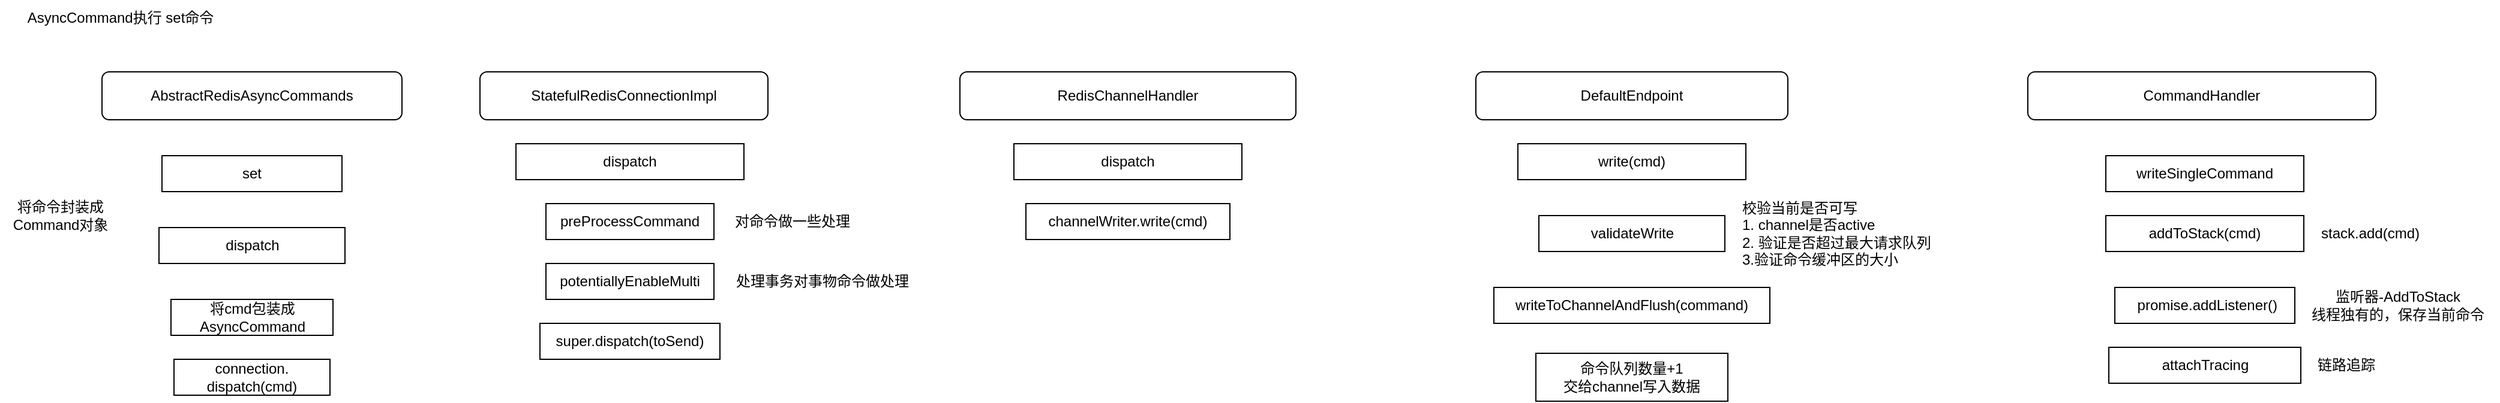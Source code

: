 <mxfile version="23.0.2" type="github">
  <diagram name="第 1 页" id="_IAX3RjcnuZSPw6MRS_n">
    <mxGraphModel dx="1034" dy="483" grid="1" gridSize="10" guides="1" tooltips="1" connect="1" arrows="1" fold="1" page="1" pageScale="1" pageWidth="4681" pageHeight="3300" math="0" shadow="0">
      <root>
        <mxCell id="0" />
        <mxCell id="1" parent="0" />
        <mxCell id="ggBCpc5UuF6ly49hx84A-2" value="AsyncCommand执行 set命令" style="text;html=1;align=center;verticalAlign=middle;resizable=0;points=[];autosize=1;strokeColor=none;fillColor=none;" parent="1" vertex="1">
          <mxGeometry x="110" y="90" width="180" height="30" as="geometry" />
        </mxCell>
        <mxCell id="ggBCpc5UuF6ly49hx84A-4" value="set" style="whiteSpace=wrap;html=1;" parent="1" vertex="1">
          <mxGeometry x="235" y="220" width="150" height="30" as="geometry" />
        </mxCell>
        <mxCell id="ggBCpc5UuF6ly49hx84A-5" value="dispatch" style="whiteSpace=wrap;html=1;" parent="1" vertex="1">
          <mxGeometry x="232.5" y="280" width="155" height="30" as="geometry" />
        </mxCell>
        <mxCell id="ggBCpc5UuF6ly49hx84A-6" value="将命令封装成&lt;br&gt;Command对象" style="text;html=1;align=center;verticalAlign=middle;resizable=0;points=[];autosize=1;strokeColor=none;fillColor=none;" parent="1" vertex="1">
          <mxGeometry x="100" y="250" width="100" height="40" as="geometry" />
        </mxCell>
        <mxCell id="ggBCpc5UuF6ly49hx84A-7" value="将cmd包装成&lt;br style=&quot;border-color: var(--border-color);&quot;&gt;AsyncCommand" style="whiteSpace=wrap;html=1;" parent="1" vertex="1">
          <mxGeometry x="242.5" y="340" width="135" height="30" as="geometry" />
        </mxCell>
        <mxCell id="ggBCpc5UuF6ly49hx84A-8" value="connection.&lt;br&gt;dispatch(cmd)" style="whiteSpace=wrap;html=1;" parent="1" vertex="1">
          <mxGeometry x="245" y="390" width="130" height="30" as="geometry" />
        </mxCell>
        <mxCell id="ggBCpc5UuF6ly49hx84A-9" value="StatefulRedisConnectionImpl" style="rounded=1;whiteSpace=wrap;html=1;" parent="1" vertex="1">
          <mxGeometry x="500" y="150" width="240" height="40" as="geometry" />
        </mxCell>
        <mxCell id="ggBCpc5UuF6ly49hx84A-10" value="dispatch" style="whiteSpace=wrap;html=1;" parent="1" vertex="1">
          <mxGeometry x="530" y="210" width="190" height="30" as="geometry" />
        </mxCell>
        <mxCell id="ggBCpc5UuF6ly49hx84A-11" value="preProcessCommand" style="whiteSpace=wrap;html=1;" parent="1" vertex="1">
          <mxGeometry x="555" y="260" width="140" height="30" as="geometry" />
        </mxCell>
        <mxCell id="ggBCpc5UuF6ly49hx84A-12" value="对命令做一些处理" style="text;html=1;align=center;verticalAlign=middle;resizable=0;points=[];autosize=1;strokeColor=none;fillColor=none;" parent="1" vertex="1">
          <mxGeometry x="700" y="260" width="120" height="30" as="geometry" />
        </mxCell>
        <mxCell id="ggBCpc5UuF6ly49hx84A-13" value="potentiallyEnableMulti" style="whiteSpace=wrap;html=1;" parent="1" vertex="1">
          <mxGeometry x="555" y="310" width="140" height="30" as="geometry" />
        </mxCell>
        <mxCell id="ggBCpc5UuF6ly49hx84A-14" value="AbstractRedisAsyncCommands" style="rounded=1;whiteSpace=wrap;html=1;" parent="1" vertex="1">
          <mxGeometry x="185" y="150" width="250" height="40" as="geometry" />
        </mxCell>
        <mxCell id="ggBCpc5UuF6ly49hx84A-15" value="处理事务对事物命令做处理" style="text;html=1;align=center;verticalAlign=middle;resizable=0;points=[];autosize=1;strokeColor=none;fillColor=none;" parent="1" vertex="1">
          <mxGeometry x="700" y="310" width="170" height="30" as="geometry" />
        </mxCell>
        <mxCell id="ggBCpc5UuF6ly49hx84A-16" value="super.dispatch(toSend)" style="whiteSpace=wrap;html=1;" parent="1" vertex="1">
          <mxGeometry x="550" y="360" width="150" height="30" as="geometry" />
        </mxCell>
        <mxCell id="ggBCpc5UuF6ly49hx84A-17" value="RedisChannelHandler" style="rounded=1;whiteSpace=wrap;html=1;" parent="1" vertex="1">
          <mxGeometry x="900" y="150" width="280" height="40" as="geometry" />
        </mxCell>
        <mxCell id="ggBCpc5UuF6ly49hx84A-19" value="dispatch" style="whiteSpace=wrap;html=1;" parent="1" vertex="1">
          <mxGeometry x="945" y="210" width="190" height="30" as="geometry" />
        </mxCell>
        <mxCell id="ggBCpc5UuF6ly49hx84A-20" value="channelWriter.write(cmd)" style="whiteSpace=wrap;html=1;" parent="1" vertex="1">
          <mxGeometry x="955" y="260" width="170" height="30" as="geometry" />
        </mxCell>
        <mxCell id="ggBCpc5UuF6ly49hx84A-21" value="DefaultEndpoint" style="rounded=1;whiteSpace=wrap;html=1;" parent="1" vertex="1">
          <mxGeometry x="1330" y="150" width="260" height="40" as="geometry" />
        </mxCell>
        <mxCell id="ggBCpc5UuF6ly49hx84A-23" value="write(cmd)" style="rounded=0;whiteSpace=wrap;html=1;" parent="1" vertex="1">
          <mxGeometry x="1365" y="210" width="190" height="30" as="geometry" />
        </mxCell>
        <mxCell id="ggBCpc5UuF6ly49hx84A-24" value="validateWrite" style="whiteSpace=wrap;html=1;" parent="1" vertex="1">
          <mxGeometry x="1382.5" y="270" width="155" height="30" as="geometry" />
        </mxCell>
        <mxCell id="ggBCpc5UuF6ly49hx84A-25" value="校验当前是否可写&lt;br&gt;1. channel是否active&lt;br&gt;2. 验证是否超过最大请求队列&lt;br&gt;3.验证命令缓冲区的大小" style="text;html=1;align=left;verticalAlign=middle;resizable=0;points=[];autosize=1;strokeColor=none;fillColor=none;" parent="1" vertex="1">
          <mxGeometry x="1550" y="250" width="180" height="70" as="geometry" />
        </mxCell>
        <mxCell id="ggBCpc5UuF6ly49hx84A-26" value="writeToChannelAndFlush(command)" style="rounded=0;whiteSpace=wrap;html=1;" parent="1" vertex="1">
          <mxGeometry x="1345" y="330" width="230" height="30" as="geometry" />
        </mxCell>
        <mxCell id="ggBCpc5UuF6ly49hx84A-28" value="命令队列数量+1&lt;br&gt;交给channel写入数据" style="whiteSpace=wrap;html=1;" parent="1" vertex="1">
          <mxGeometry x="1380" y="385" width="160" height="40" as="geometry" />
        </mxCell>
        <mxCell id="Qy5x4adVrWkrn4o4-2BK-1" value="CommandHandler" style="rounded=1;whiteSpace=wrap;html=1;" vertex="1" parent="1">
          <mxGeometry x="1790" y="150" width="290" height="40" as="geometry" />
        </mxCell>
        <mxCell id="Qy5x4adVrWkrn4o4-2BK-2" value="writeSingleCommand" style="whiteSpace=wrap;html=1;" vertex="1" parent="1">
          <mxGeometry x="1855" y="220" width="165" height="30" as="geometry" />
        </mxCell>
        <mxCell id="Qy5x4adVrWkrn4o4-2BK-3" value="addToStack(cmd)" style="whiteSpace=wrap;html=1;" vertex="1" parent="1">
          <mxGeometry x="1855" y="270" width="165" height="30" as="geometry" />
        </mxCell>
        <mxCell id="Qy5x4adVrWkrn4o4-2BK-4" value="stack.add(cmd)" style="text;html=1;align=center;verticalAlign=middle;resizable=0;points=[];autosize=1;strokeColor=none;fillColor=none;" vertex="1" parent="1">
          <mxGeometry x="2020" y="270" width="110" height="30" as="geometry" />
        </mxCell>
        <mxCell id="Qy5x4adVrWkrn4o4-2BK-5" value="&amp;nbsp;promise.addListener()" style="whiteSpace=wrap;html=1;" vertex="1" parent="1">
          <mxGeometry x="1862.5" y="330" width="150" height="30" as="geometry" />
        </mxCell>
        <mxCell id="Qy5x4adVrWkrn4o4-2BK-6" value="监听器-AddToStack&lt;br&gt;线程独有的，保存当前命令" style="text;html=1;align=center;verticalAlign=middle;resizable=0;points=[];autosize=1;strokeColor=none;fillColor=none;" vertex="1" parent="1">
          <mxGeometry x="2012.5" y="325" width="170" height="40" as="geometry" />
        </mxCell>
        <mxCell id="Qy5x4adVrWkrn4o4-2BK-7" value="链路追踪" style="text;html=1;align=center;verticalAlign=middle;resizable=0;points=[];autosize=1;strokeColor=none;fillColor=none;" vertex="1" parent="1">
          <mxGeometry x="2020" y="380" width="70" height="30" as="geometry" />
        </mxCell>
        <mxCell id="Qy5x4adVrWkrn4o4-2BK-8" value="attachTracing" style="whiteSpace=wrap;html=1;" vertex="1" parent="1">
          <mxGeometry x="1857.5" y="380" width="160" height="30" as="geometry" />
        </mxCell>
      </root>
    </mxGraphModel>
  </diagram>
</mxfile>
